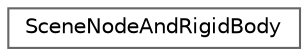 digraph "Grafische Darstellung der Klassenhierarchie"
{
 // LATEX_PDF_SIZE
  bgcolor="transparent";
  edge [fontname=Helvetica,fontsize=10,labelfontname=Helvetica,labelfontsize=10];
  node [fontname=Helvetica,fontsize=10,shape=box,height=0.2,width=0.4];
  rankdir="LR";
  Node0 [id="Node000000",label="SceneNodeAndRigidBody",height=0.2,width=0.4,color="grey40", fillcolor="white", style="filled",URL="$d3/d13/struct_scene_node_and_rigid_body.html",tooltip=" "];
}
